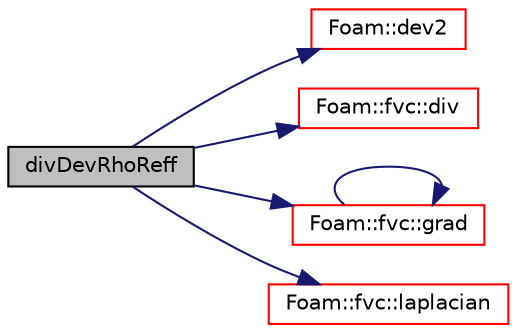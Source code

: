 digraph "divDevRhoReff"
{
  bgcolor="transparent";
  edge [fontname="Helvetica",fontsize="10",labelfontname="Helvetica",labelfontsize="10"];
  node [fontname="Helvetica",fontsize="10",shape=record];
  rankdir="LR";
  Node1 [label="divDevRhoReff",height=0.2,width=0.4,color="black", fillcolor="grey75", style="filled", fontcolor="black"];
  Node1 -> Node2 [color="midnightblue",fontsize="10",style="solid",fontname="Helvetica"];
  Node2 [label="Foam::dev2",height=0.2,width=0.4,color="red",URL="$a10742.html#a01b360e0d7ad7b43a8037fc09929e96f"];
  Node1 -> Node3 [color="midnightblue",fontsize="10",style="solid",fontname="Helvetica"];
  Node3 [label="Foam::fvc::div",height=0.2,width=0.4,color="red",URL="$a10776.html#a585533948ad80abfe589d920c641f251"];
  Node1 -> Node4 [color="midnightblue",fontsize="10",style="solid",fontname="Helvetica"];
  Node4 [label="Foam::fvc::grad",height=0.2,width=0.4,color="red",URL="$a10776.html#a7c00ec90ecc15ed3005255e42c52827a"];
  Node4 -> Node4 [color="midnightblue",fontsize="10",style="solid",fontname="Helvetica"];
  Node1 -> Node5 [color="midnightblue",fontsize="10",style="solid",fontname="Helvetica"];
  Node5 [label="Foam::fvc::laplacian",height=0.2,width=0.4,color="red",URL="$a10776.html#ac75bff389d0405149b204b0d7ac214cd"];
}
